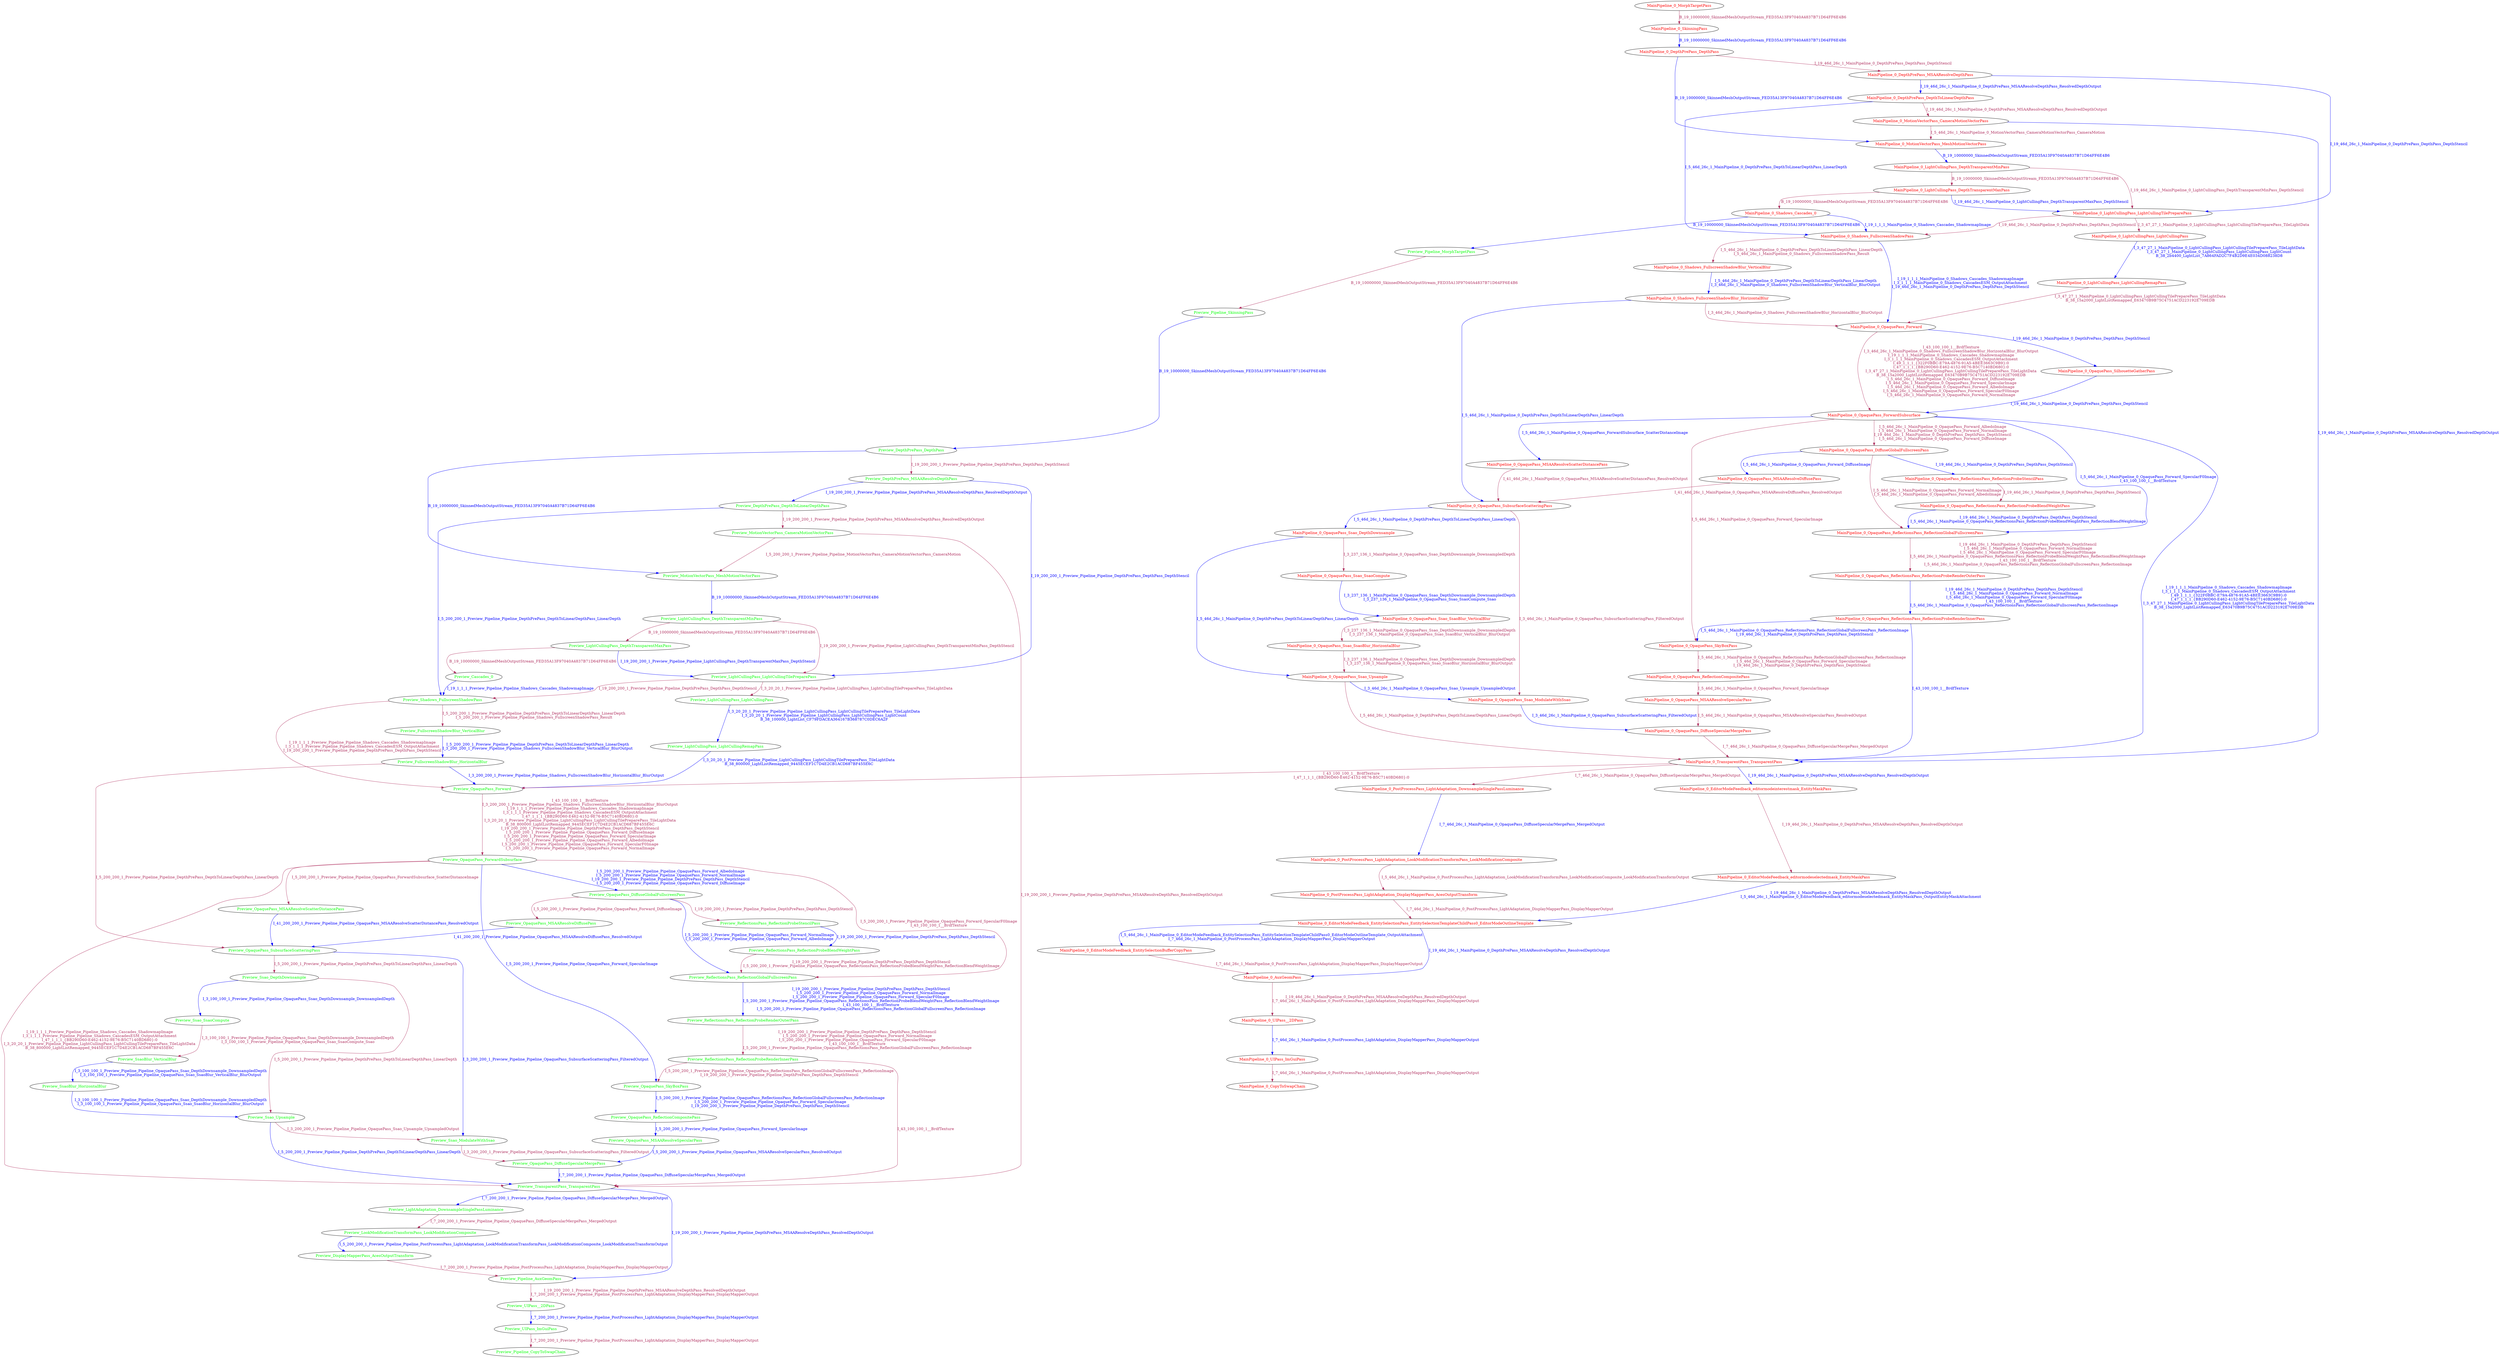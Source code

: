 digraph { Preview_Pipeline_CopyToSwapChain [fontcolor=green]
 Preview_UIPass_ImGuiPass [fontcolor=green]
 Preview_UIPass__2DPass [fontcolor=green]
 Preview_Pipeline_AuxGeomPass [fontcolor=green]
 Preview_DisplayMapperPass_AcesOutputTransform [fontcolor=green]
 Preview_LookModificationTransformPass_LookModificationComposite [fontcolor=green]
 Preview_LightAdaptation_DownsampleSinglePassLuminance [fontcolor=green]
 Preview_TransparentPass_TransparentPass [fontcolor=green]
 Preview_OpaquePass_DiffuseSpecularMergePass [fontcolor=green]
 Preview_Ssao_ModulateWithSsao [fontcolor=green]
 Preview_Ssao_Upsample [fontcolor=green]
 Preview_SsaoBlur_HorizontalBlur [fontcolor=green]
 Preview_SsaoBlur_VerticalBlur [fontcolor=green]
 Preview_Ssao_SsaoCompute [fontcolor=green]
 Preview_Ssao_DepthDownsample [fontcolor=green]
 Preview_OpaquePass_SubsurfaceScatteringPass [fontcolor=green]
 Preview_OpaquePass_MSAAResolveScatterDistancePass [fontcolor=green]
 Preview_OpaquePass_MSAAResolveSpecularPass [fontcolor=green]
 Preview_OpaquePass_MSAAResolveDiffusePass [fontcolor=green]
 Preview_OpaquePass_ReflectionCompositePass [fontcolor=green]
 Preview_OpaquePass_SkyBoxPass [fontcolor=green]
 Preview_ReflectionsPass_ReflectionProbeRenderInnerPass [fontcolor=green]
 Preview_ReflectionsPass_ReflectionProbeRenderOuterPass [fontcolor=green]
 Preview_ReflectionsPass_ReflectionGlobalFullscreenPass [fontcolor=green]
 Preview_ReflectionsPass_ReflectionProbeBlendWeightPass [fontcolor=green]
 Preview_ReflectionsPass_ReflectionProbeStencilPass [fontcolor=green]
 Preview_OpaquePass_DiffuseGlobalFullscreenPass [fontcolor=green]
 Preview_OpaquePass_ForwardSubsurface [fontcolor=green]
 Preview_OpaquePass_Forward [fontcolor=green]
 Preview_FullscreenShadowBlur_HorizontalBlur [fontcolor=green]
 Preview_FullscreenShadowBlur_VerticalBlur [fontcolor=green]
 Preview_Shadows_FullscreenShadowPass [fontcolor=green]
 Preview_Cascades_0 [fontcolor=green]
 Preview_LightCullingPass_LightCullingRemapPass [fontcolor=green]
 Preview_LightCullingPass_LightCullingPass [fontcolor=green]
 Preview_LightCullingPass_LightCullingTilePreparePass [fontcolor=green]
 Preview_LightCullingPass_DepthTransparentMaxPass [fontcolor=green]
 Preview_LightCullingPass_DepthTransparentMinPass [fontcolor=green]
 Preview_MotionVectorPass_MeshMotionVectorPass [fontcolor=green]
 Preview_MotionVectorPass_CameraMotionVectorPass [fontcolor=green]
 Preview_DepthPrePass_DepthToLinearDepthPass [fontcolor=green]
 Preview_DepthPrePass_MSAAResolveDepthPass [fontcolor=green]
 Preview_DepthPrePass_DepthPass [fontcolor=green]
 Preview_Pipeline_SkinningPass [fontcolor=green]
 Preview_Pipeline_MorphTargetPass [fontcolor=green]
 MainPipeline_0_CopyToSwapChain [fontcolor=red]
 MainPipeline_0_UIPass_ImGuiPass [fontcolor=red]
 MainPipeline_0_UIPass__2DPass [fontcolor=red]
 MainPipeline_0_AuxGeomPass [fontcolor=red]
 MainPipeline_0_EditorModeFeedback_EntitySelectionBufferCopyPass [fontcolor=red]
 MainPipeline_0_EditorModeFeedback_EntitySelectionPass_EntitySelectionTemplateChildPass0_EditorModeOutlineTemplate [fontcolor=red]
 MainPipeline_0_EditorModeFeedback_editormodeselectedmask_EntityMaskPass [fontcolor=red]
 MainPipeline_0_EditorModeFeedback_editormodeinterestmask_EntityMaskPass [fontcolor=red]
 MainPipeline_0_PostProcessPass_LightAdaptation_DisplayMapperPass_AcesOutputTransform [fontcolor=red]
 MainPipeline_0_PostProcessPass_LightAdaptation_LookModificationTransformPass_LookModificationComposite [fontcolor=red]
 MainPipeline_0_PostProcessPass_LightAdaptation_DownsampleSinglePassLuminance [fontcolor=red]
 MainPipeline_0_TransparentPass_TransparentPass [fontcolor=red]
 MainPipeline_0_OpaquePass_DiffuseSpecularMergePass [fontcolor=red]
 MainPipeline_0_OpaquePass_Ssao_ModulateWithSsao [fontcolor=red]
 MainPipeline_0_OpaquePass_Ssao_Upsample [fontcolor=red]
 MainPipeline_0_OpaquePass_Ssao_SsaoBlur_HorizontalBlur [fontcolor=red]
 MainPipeline_0_OpaquePass_Ssao_SsaoBlur_VerticalBlur [fontcolor=red]
 MainPipeline_0_OpaquePass_Ssao_SsaoCompute [fontcolor=red]
 MainPipeline_0_OpaquePass_Ssao_DepthDownsample [fontcolor=red]
 MainPipeline_0_OpaquePass_SubsurfaceScatteringPass [fontcolor=red]
 MainPipeline_0_OpaquePass_MSAAResolveScatterDistancePass [fontcolor=red]
 MainPipeline_0_OpaquePass_MSAAResolveSpecularPass [fontcolor=red]
 MainPipeline_0_OpaquePass_MSAAResolveDiffusePass [fontcolor=red]
 MainPipeline_0_OpaquePass_ReflectionCompositePass [fontcolor=red]
 MainPipeline_0_OpaquePass_SkyBoxPass [fontcolor=red]
 MainPipeline_0_OpaquePass_ReflectionsPass_ReflectionProbeRenderInnerPass [fontcolor=red]
 MainPipeline_0_OpaquePass_ReflectionsPass_ReflectionProbeRenderOuterPass [fontcolor=red]
 MainPipeline_0_OpaquePass_ReflectionsPass_ReflectionGlobalFullscreenPass [fontcolor=red]
 MainPipeline_0_OpaquePass_ReflectionsPass_ReflectionProbeBlendWeightPass [fontcolor=red]
 MainPipeline_0_OpaquePass_ReflectionsPass_ReflectionProbeStencilPass [fontcolor=red]
 MainPipeline_0_OpaquePass_DiffuseGlobalFullscreenPass [fontcolor=red]
 MainPipeline_0_OpaquePass_ForwardSubsurface [fontcolor=red]
 MainPipeline_0_OpaquePass_SilhouetteGatherPass [fontcolor=red]
 MainPipeline_0_OpaquePass_Forward [fontcolor=red]
 MainPipeline_0_Shadows_FullscreenShadowBlur_HorizontalBlur [fontcolor=red]
 MainPipeline_0_Shadows_FullscreenShadowBlur_VerticalBlur [fontcolor=red]
 MainPipeline_0_Shadows_FullscreenShadowPass [fontcolor=red]
 MainPipeline_0_Shadows_Cascades_0 [fontcolor=red]
 MainPipeline_0_LightCullingPass_LightCullingRemapPass [fontcolor=red]
 MainPipeline_0_LightCullingPass_LightCullingPass [fontcolor=red]
 MainPipeline_0_LightCullingPass_LightCullingTilePreparePass [fontcolor=red]
 MainPipeline_0_LightCullingPass_DepthTransparentMaxPass [fontcolor=red]
 MainPipeline_0_LightCullingPass_DepthTransparentMinPass [fontcolor=red]
 MainPipeline_0_MotionVectorPass_MeshMotionVectorPass [fontcolor=red]
 MainPipeline_0_MotionVectorPass_CameraMotionVectorPass [fontcolor=red]
 MainPipeline_0_DepthPrePass_DepthToLinearDepthPass [fontcolor=red]
 MainPipeline_0_DepthPrePass_MSAAResolveDepthPass [fontcolor=red]
 MainPipeline_0_DepthPrePass_DepthPass [fontcolor=red]
 MainPipeline_0_SkinningPass [fontcolor=red]
 MainPipeline_0_MorphTargetPass [fontcolor=red]
 MainPipeline_0_MorphTargetPass -> MainPipeline_0_SkinningPass  [label="B_19_10000000_SkinnedMeshOutputStream_FED35A13F97040A4837B71D64FF6E4B6"] [color=maroon] [fontcolor=maroon]
 MainPipeline_0_SkinningPass -> MainPipeline_0_DepthPrePass_DepthPass  [label="B_19_10000000_SkinnedMeshOutputStream_FED35A13F97040A4837B71D64FF6E4B6"] [color=blue] [fontcolor=blue]
 MainPipeline_0_DepthPrePass_DepthPass -> MainPipeline_0_DepthPrePass_MSAAResolveDepthPass  [label="I_19_46d_26c_1_MainPipeline_0_DepthPrePass_DepthPass_DepthStencil"] [color=maroon] [fontcolor=maroon]
 MainPipeline_0_DepthPrePass_MSAAResolveDepthPass -> MainPipeline_0_DepthPrePass_DepthToLinearDepthPass  [label="I_19_46d_26c_1_MainPipeline_0_DepthPrePass_MSAAResolveDepthPass_ResolvedDepthOutput"] [color=blue] [fontcolor=blue]
 MainPipeline_0_DepthPrePass_DepthToLinearDepthPass -> MainPipeline_0_MotionVectorPass_CameraMotionVectorPass  [label="I_19_46d_26c_1_MainPipeline_0_DepthPrePass_MSAAResolveDepthPass_ResolvedDepthOutput"] [color=maroon] [fontcolor=maroon]
 MainPipeline_0_DepthPrePass_DepthPass -> MainPipeline_0_MotionVectorPass_MeshMotionVectorPass  [label="B_19_10000000_SkinnedMeshOutputStream_FED35A13F97040A4837B71D64FF6E4B6"] [color=blue] [fontcolor=blue]
 MainPipeline_0_MotionVectorPass_CameraMotionVectorPass -> MainPipeline_0_MotionVectorPass_MeshMotionVectorPass  [label="I_5_46d_26c_1_MainPipeline_0_MotionVectorPass_CameraMotionVectorPass_CameraMotion"] [color=maroon] [fontcolor=maroon]
 MainPipeline_0_MotionVectorPass_MeshMotionVectorPass -> MainPipeline_0_LightCullingPass_DepthTransparentMinPass  [label="B_19_10000000_SkinnedMeshOutputStream_FED35A13F97040A4837B71D64FF6E4B6"] [color=blue] [fontcolor=blue]
 MainPipeline_0_LightCullingPass_DepthTransparentMinPass -> MainPipeline_0_LightCullingPass_DepthTransparentMaxPass  [label="B_19_10000000_SkinnedMeshOutputStream_FED35A13F97040A4837B71D64FF6E4B6"] [color=maroon] [fontcolor=maroon]
 MainPipeline_0_DepthPrePass_MSAAResolveDepthPass -> MainPipeline_0_LightCullingPass_LightCullingTilePreparePass  [label="I_19_46d_26c_1_MainPipeline_0_DepthPrePass_DepthPass_DepthStencil"] [color=blue] [fontcolor=blue]
 MainPipeline_0_LightCullingPass_DepthTransparentMinPass -> MainPipeline_0_LightCullingPass_LightCullingTilePreparePass  [label="I_19_46d_26c_1_MainPipeline_0_LightCullingPass_DepthTransparentMinPass_DepthStencil"] [color=maroon] [fontcolor=maroon]
 MainPipeline_0_LightCullingPass_DepthTransparentMaxPass -> MainPipeline_0_LightCullingPass_LightCullingTilePreparePass  [label="I_19_46d_26c_1_MainPipeline_0_LightCullingPass_DepthTransparentMaxPass_DepthStencil"] [color=blue] [fontcolor=blue]
 MainPipeline_0_LightCullingPass_LightCullingTilePreparePass -> MainPipeline_0_LightCullingPass_LightCullingPass  [label="I_3_47_27_1_MainPipeline_0_LightCullingPass_LightCullingTilePreparePass_TileLightData"] [color=maroon] [fontcolor=maroon]
 MainPipeline_0_LightCullingPass_LightCullingPass -> MainPipeline_0_LightCullingPass_LightCullingRemapPass  [label="I_3_47_27_1_MainPipeline_0_LightCullingPass_LightCullingTilePreparePass_TileLightData\nI_3_47_27_1_MainPipeline_0_LightCullingPass_LightCullingPass_LightCount\nB_38_2b4400_LightList_7A864FAD2C7F4B2D9E4E034D088238D8"] [color=blue] [fontcolor=blue]
 MainPipeline_0_LightCullingPass_DepthTransparentMaxPass -> MainPipeline_0_Shadows_Cascades_0  [label="B_19_10000000_SkinnedMeshOutputStream_FED35A13F97040A4837B71D64FF6E4B6"] [color=maroon] [fontcolor=maroon]
 MainPipeline_0_Shadows_Cascades_0 -> MainPipeline_0_Shadows_FullscreenShadowPass  [label="I_19_1_1_1_MainPipeline_0_Shadows_Cascades_ShadowmapImage"] [color=blue] [fontcolor=blue]
 MainPipeline_0_LightCullingPass_LightCullingTilePreparePass -> MainPipeline_0_Shadows_FullscreenShadowPass  [label="I_19_46d_26c_1_MainPipeline_0_DepthPrePass_DepthPass_DepthStencil"] [color=maroon] [fontcolor=maroon]
 MainPipeline_0_DepthPrePass_DepthToLinearDepthPass -> MainPipeline_0_Shadows_FullscreenShadowPass  [label="I_5_46d_26c_1_MainPipeline_0_DepthPrePass_DepthToLinearDepthPass_LinearDepth"] [color=blue] [fontcolor=blue]
 MainPipeline_0_Shadows_FullscreenShadowPass -> MainPipeline_0_Shadows_FullscreenShadowBlur_VerticalBlur  [label="I_5_46d_26c_1_MainPipeline_0_DepthPrePass_DepthToLinearDepthPass_LinearDepth\nI_5_46d_26c_1_MainPipeline_0_Shadows_FullscreenShadowPass_Result"] [color=maroon] [fontcolor=maroon]
 MainPipeline_0_Shadows_FullscreenShadowBlur_VerticalBlur -> MainPipeline_0_Shadows_FullscreenShadowBlur_HorizontalBlur  [label="I_5_46d_26c_1_MainPipeline_0_DepthPrePass_DepthToLinearDepthPass_LinearDepth\nI_3_46d_26c_1_MainPipeline_0_Shadows_FullscreenShadowBlur_VerticalBlur_BlurOutput"] [color=blue] [fontcolor=blue]
 MainPipeline_0_Shadows_FullscreenShadowBlur_HorizontalBlur -> MainPipeline_0_OpaquePass_Forward  [label="I_3_46d_26c_1_MainPipeline_0_Shadows_FullscreenShadowBlur_HorizontalBlur_BlurOutput"] [color=maroon] [fontcolor=maroon]
 MainPipeline_0_Shadows_FullscreenShadowPass -> MainPipeline_0_OpaquePass_Forward  [label="I_19_1_1_1_MainPipeline_0_Shadows_Cascades_ShadowmapImage\nI_3_1_1_1_MainPipeline_0_Shadows_CascadesESM_OutputAttachment\nI_19_46d_26c_1_MainPipeline_0_DepthPrePass_DepthPass_DepthStencil"] [color=blue] [fontcolor=blue]
 MainPipeline_0_LightCullingPass_LightCullingRemapPass -> MainPipeline_0_OpaquePass_Forward  [label="I_3_47_27_1_MainPipeline_0_LightCullingPass_LightCullingTilePreparePass_TileLightData\nB_38_15a2000_LightListRemapped_E63470B9B75C4751ACD223192E709EDB"] [color=maroon] [fontcolor=maroon]
 MainPipeline_0_OpaquePass_Forward -> MainPipeline_0_OpaquePass_SilhouetteGatherPass  [label="I_19_46d_26c_1_MainPipeline_0_DepthPrePass_DepthPass_DepthStencil"] [color=blue] [fontcolor=blue]
 MainPipeline_0_OpaquePass_Forward -> MainPipeline_0_OpaquePass_ForwardSubsurface  [label="I_43_100_100_1__BrdfTexture\nI_3_46d_26c_1_MainPipeline_0_Shadows_FullscreenShadowBlur_HorizontalBlur_BlurOutput\nI_19_1_1_1_MainPipeline_0_Shadows_Cascades_ShadowmapImage\nI_3_1_1_1_MainPipeline_0_Shadows_CascadesESM_OutputAttachment\nI_49_1_1_1_{322F0BBC-E79A-4876-91A5-4BEE3663C9B9}:0\nI_47_1_1_1_{BB290D60-E462-4152-9E76-B5C7140BD680}:0\nI_3_47_27_1_MainPipeline_0_LightCullingPass_LightCullingTilePreparePass_TileLightData\nB_38_15a2000_LightListRemapped_E63470B9B75C4751ACD223192E709EDB\nI_5_46d_26c_1_MainPipeline_0_OpaquePass_Forward_DiffuseImage\nI_5_46d_26c_1_MainPipeline_0_OpaquePass_Forward_SpecularImage\nI_5_46d_26c_1_MainPipeline_0_OpaquePass_Forward_AlbedoImage\nI_5_46d_26c_1_MainPipeline_0_OpaquePass_Forward_SpecularF0Image\nI_5_46d_26c_1_MainPipeline_0_OpaquePass_Forward_NormalImage"] [color=maroon] [fontcolor=maroon]
 MainPipeline_0_OpaquePass_SilhouetteGatherPass -> MainPipeline_0_OpaquePass_ForwardSubsurface  [label="I_19_46d_26c_1_MainPipeline_0_DepthPrePass_DepthPass_DepthStencil"] [color=blue] [fontcolor=blue]
 MainPipeline_0_OpaquePass_ForwardSubsurface -> MainPipeline_0_OpaquePass_DiffuseGlobalFullscreenPass  [label="I_5_46d_26c_1_MainPipeline_0_OpaquePass_Forward_AlbedoImage\nI_5_46d_26c_1_MainPipeline_0_OpaquePass_Forward_NormalImage\nI_19_46d_26c_1_MainPipeline_0_DepthPrePass_DepthPass_DepthStencil\nI_5_46d_26c_1_MainPipeline_0_OpaquePass_Forward_DiffuseImage"] [color=maroon] [fontcolor=maroon]
 MainPipeline_0_OpaquePass_DiffuseGlobalFullscreenPass -> MainPipeline_0_OpaquePass_ReflectionsPass_ReflectionProbeStencilPass  [label="I_19_46d_26c_1_MainPipeline_0_DepthPrePass_DepthPass_DepthStencil"] [color=blue] [fontcolor=blue]
 MainPipeline_0_OpaquePass_ReflectionsPass_ReflectionProbeStencilPass -> MainPipeline_0_OpaquePass_ReflectionsPass_ReflectionProbeBlendWeightPass  [label="I_19_46d_26c_1_MainPipeline_0_DepthPrePass_DepthPass_DepthStencil"] [color=maroon] [fontcolor=maroon]
 MainPipeline_0_OpaquePass_ReflectionsPass_ReflectionProbeBlendWeightPass -> MainPipeline_0_OpaquePass_ReflectionsPass_ReflectionGlobalFullscreenPass  [label="I_19_46d_26c_1_MainPipeline_0_DepthPrePass_DepthPass_DepthStencil\nI_5_46d_26c_1_MainPipeline_0_OpaquePass_ReflectionsPass_ReflectionProbeBlendWeightPass_ReflectionBlendWeightImage"] [color=blue] [fontcolor=blue]
 MainPipeline_0_OpaquePass_DiffuseGlobalFullscreenPass -> MainPipeline_0_OpaquePass_ReflectionsPass_ReflectionGlobalFullscreenPass  [label="I_5_46d_26c_1_MainPipeline_0_OpaquePass_Forward_NormalImage\nI_5_46d_26c_1_MainPipeline_0_OpaquePass_Forward_AlbedoImage"] [color=maroon] [fontcolor=maroon]
 MainPipeline_0_OpaquePass_ForwardSubsurface -> MainPipeline_0_OpaquePass_ReflectionsPass_ReflectionGlobalFullscreenPass  [label="I_5_46d_26c_1_MainPipeline_0_OpaquePass_Forward_SpecularF0Image\nI_43_100_100_1__BrdfTexture"] [color=blue] [fontcolor=blue]
 MainPipeline_0_OpaquePass_ReflectionsPass_ReflectionGlobalFullscreenPass -> MainPipeline_0_OpaquePass_ReflectionsPass_ReflectionProbeRenderOuterPass  [label="I_19_46d_26c_1_MainPipeline_0_DepthPrePass_DepthPass_DepthStencil\nI_5_46d_26c_1_MainPipeline_0_OpaquePass_Forward_NormalImage\nI_5_46d_26c_1_MainPipeline_0_OpaquePass_Forward_SpecularF0Image\nI_5_46d_26c_1_MainPipeline_0_OpaquePass_ReflectionsPass_ReflectionProbeBlendWeightPass_ReflectionBlendWeightImage\nI_43_100_100_1__BrdfTexture\nI_5_46d_26c_1_MainPipeline_0_OpaquePass_ReflectionsPass_ReflectionGlobalFullscreenPass_ReflectionImage"] [color=maroon] [fontcolor=maroon]
 MainPipeline_0_OpaquePass_ReflectionsPass_ReflectionProbeRenderOuterPass -> MainPipeline_0_OpaquePass_ReflectionsPass_ReflectionProbeRenderInnerPass  [label="I_19_46d_26c_1_MainPipeline_0_DepthPrePass_DepthPass_DepthStencil\nI_5_46d_26c_1_MainPipeline_0_OpaquePass_Forward_NormalImage\nI_5_46d_26c_1_MainPipeline_0_OpaquePass_Forward_SpecularF0Image\nI_43_100_100_1__BrdfTexture\nI_5_46d_26c_1_MainPipeline_0_OpaquePass_ReflectionsPass_ReflectionGlobalFullscreenPass_ReflectionImage"] [color=blue] [fontcolor=blue]
 MainPipeline_0_OpaquePass_ForwardSubsurface -> MainPipeline_0_OpaquePass_SkyBoxPass  [label="I_5_46d_26c_1_MainPipeline_0_OpaquePass_Forward_SpecularImage"] [color=maroon] [fontcolor=maroon]
 MainPipeline_0_OpaquePass_ReflectionsPass_ReflectionProbeRenderInnerPass -> MainPipeline_0_OpaquePass_SkyBoxPass  [label="I_5_46d_26c_1_MainPipeline_0_OpaquePass_ReflectionsPass_ReflectionGlobalFullscreenPass_ReflectionImage\nI_19_46d_26c_1_MainPipeline_0_DepthPrePass_DepthPass_DepthStencil"] [color=blue] [fontcolor=blue]
 MainPipeline_0_OpaquePass_SkyBoxPass -> MainPipeline_0_OpaquePass_ReflectionCompositePass  [label="I_5_46d_26c_1_MainPipeline_0_OpaquePass_ReflectionsPass_ReflectionGlobalFullscreenPass_ReflectionImage\nI_5_46d_26c_1_MainPipeline_0_OpaquePass_Forward_SpecularImage\nI_19_46d_26c_1_MainPipeline_0_DepthPrePass_DepthPass_DepthStencil"] [color=maroon] [fontcolor=maroon]
 MainPipeline_0_OpaquePass_DiffuseGlobalFullscreenPass -> MainPipeline_0_OpaquePass_MSAAResolveDiffusePass  [label="I_5_46d_26c_1_MainPipeline_0_OpaquePass_Forward_DiffuseImage"] [color=blue] [fontcolor=blue]
 MainPipeline_0_OpaquePass_ReflectionCompositePass -> MainPipeline_0_OpaquePass_MSAAResolveSpecularPass  [label="I_5_46d_26c_1_MainPipeline_0_OpaquePass_Forward_SpecularImage"] [color=maroon] [fontcolor=maroon]
 MainPipeline_0_OpaquePass_ForwardSubsurface -> MainPipeline_0_OpaquePass_MSAAResolveScatterDistancePass  [label="I_5_46d_26c_1_MainPipeline_0_OpaquePass_ForwardSubsurface_ScatterDistanceImage"] [color=blue] [fontcolor=blue]
 MainPipeline_0_OpaquePass_MSAAResolveDiffusePass -> MainPipeline_0_OpaquePass_SubsurfaceScatteringPass  [label="I_41_46d_26c_1_MainPipeline_0_OpaquePass_MSAAResolveDiffusePass_ResolvedOutput"] [color=maroon] [fontcolor=maroon]
 MainPipeline_0_Shadows_FullscreenShadowBlur_HorizontalBlur -> MainPipeline_0_OpaquePass_SubsurfaceScatteringPass  [label="I_5_46d_26c_1_MainPipeline_0_DepthPrePass_DepthToLinearDepthPass_LinearDepth"] [color=blue] [fontcolor=blue]
 MainPipeline_0_OpaquePass_MSAAResolveScatterDistancePass -> MainPipeline_0_OpaquePass_SubsurfaceScatteringPass  [label="I_41_46d_26c_1_MainPipeline_0_OpaquePass_MSAAResolveScatterDistancePass_ResolvedOutput"] [color=maroon] [fontcolor=maroon]
 MainPipeline_0_OpaquePass_SubsurfaceScatteringPass -> MainPipeline_0_OpaquePass_Ssao_DepthDownsample  [label="I_5_46d_26c_1_MainPipeline_0_DepthPrePass_DepthToLinearDepthPass_LinearDepth"] [color=blue] [fontcolor=blue]
 MainPipeline_0_OpaquePass_Ssao_DepthDownsample -> MainPipeline_0_OpaquePass_Ssao_SsaoCompute  [label="I_3_237_136_1_MainPipeline_0_OpaquePass_Ssao_DepthDownsample_DownsampledDepth"] [color=maroon] [fontcolor=maroon]
 MainPipeline_0_OpaquePass_Ssao_SsaoCompute -> MainPipeline_0_OpaquePass_Ssao_SsaoBlur_VerticalBlur  [label="I_3_237_136_1_MainPipeline_0_OpaquePass_Ssao_DepthDownsample_DownsampledDepth\nI_3_237_136_1_MainPipeline_0_OpaquePass_Ssao_SsaoCompute_Ssao"] [color=blue] [fontcolor=blue]
 MainPipeline_0_OpaquePass_Ssao_SsaoBlur_VerticalBlur -> MainPipeline_0_OpaquePass_Ssao_SsaoBlur_HorizontalBlur  [label="I_3_237_136_1_MainPipeline_0_OpaquePass_Ssao_DepthDownsample_DownsampledDepth\nI_3_237_136_1_MainPipeline_0_OpaquePass_Ssao_SsaoBlur_VerticalBlur_BlurOutput"] [color=maroon] [fontcolor=maroon]
 MainPipeline_0_OpaquePass_Ssao_DepthDownsample -> MainPipeline_0_OpaquePass_Ssao_Upsample  [label="I_5_46d_26c_1_MainPipeline_0_DepthPrePass_DepthToLinearDepthPass_LinearDepth"] [color=blue] [fontcolor=blue]
 MainPipeline_0_OpaquePass_Ssao_SsaoBlur_HorizontalBlur -> MainPipeline_0_OpaquePass_Ssao_Upsample  [label="I_3_237_136_1_MainPipeline_0_OpaquePass_Ssao_DepthDownsample_DownsampledDepth\nI_3_237_136_1_MainPipeline_0_OpaquePass_Ssao_SsaoBlur_HorizontalBlur_BlurOutput"] [color=maroon] [fontcolor=maroon]
 MainPipeline_0_OpaquePass_Ssao_Upsample -> MainPipeline_0_OpaquePass_Ssao_ModulateWithSsao  [label="I_3_46d_26c_1_MainPipeline_0_OpaquePass_Ssao_Upsample_UpsampledOutput"] [color=blue] [fontcolor=blue]
 MainPipeline_0_OpaquePass_SubsurfaceScatteringPass -> MainPipeline_0_OpaquePass_Ssao_ModulateWithSsao  [label="I_3_46d_26c_1_MainPipeline_0_OpaquePass_SubsurfaceScatteringPass_FilteredOutput"] [color=maroon] [fontcolor=maroon]
 MainPipeline_0_OpaquePass_Ssao_ModulateWithSsao -> MainPipeline_0_OpaquePass_DiffuseSpecularMergePass  [label="I_3_46d_26c_1_MainPipeline_0_OpaquePass_SubsurfaceScatteringPass_FilteredOutput"] [color=blue] [fontcolor=blue]
 MainPipeline_0_OpaquePass_MSAAResolveSpecularPass -> MainPipeline_0_OpaquePass_DiffuseSpecularMergePass  [label="I_5_46d_26c_1_MainPipeline_0_OpaquePass_MSAAResolveSpecularPass_ResolvedOutput"] [color=maroon] [fontcolor=maroon]
 MainPipeline_0_OpaquePass_ReflectionsPass_ReflectionProbeRenderInnerPass -> MainPipeline_0_TransparentPass_TransparentPass  [label="I_43_100_100_1__BrdfTexture"] [color=blue] [fontcolor=blue]
 MainPipeline_0_OpaquePass_DiffuseSpecularMergePass -> MainPipeline_0_TransparentPass_TransparentPass  [label="I_7_46d_26c_1_MainPipeline_0_OpaquePass_DiffuseSpecularMergePass_MergedOutput"] [color=maroon] [fontcolor=maroon]
 MainPipeline_0_OpaquePass_ForwardSubsurface -> MainPipeline_0_TransparentPass_TransparentPass  [label="I_19_1_1_1_MainPipeline_0_Shadows_Cascades_ShadowmapImage\nI_3_1_1_1_MainPipeline_0_Shadows_CascadesESM_OutputAttachment\nI_49_1_1_1_{322F0BBC-E79A-4876-91A5-4BEE3663C9B9}:0\nI_47_1_1_1_{BB290D60-E462-4152-9E76-B5C7140BD680}:0\nI_3_47_27_1_MainPipeline_0_LightCullingPass_LightCullingTilePreparePass_TileLightData\nB_38_15a2000_LightListRemapped_E63470B9B75C4751ACD223192E709EDB"] [color=blue] [fontcolor=blue]
 MainPipeline_0_OpaquePass_Ssao_Upsample -> MainPipeline_0_TransparentPass_TransparentPass  [label="I_5_46d_26c_1_MainPipeline_0_DepthPrePass_DepthToLinearDepthPass_LinearDepth"] [color=maroon] [fontcolor=maroon]
 MainPipeline_0_MotionVectorPass_CameraMotionVectorPass -> MainPipeline_0_TransparentPass_TransparentPass  [label="I_19_46d_26c_1_MainPipeline_0_DepthPrePass_MSAAResolveDepthPass_ResolvedDepthOutput"] [color=blue] [fontcolor=blue]
 MainPipeline_0_TransparentPass_TransparentPass -> MainPipeline_0_PostProcessPass_LightAdaptation_DownsampleSinglePassLuminance  [label="I_7_46d_26c_1_MainPipeline_0_OpaquePass_DiffuseSpecularMergePass_MergedOutput"] [color=maroon] [fontcolor=maroon]
 MainPipeline_0_PostProcessPass_LightAdaptation_DownsampleSinglePassLuminance -> MainPipeline_0_PostProcessPass_LightAdaptation_LookModificationTransformPass_LookModificationComposite  [label="I_7_46d_26c_1_MainPipeline_0_OpaquePass_DiffuseSpecularMergePass_MergedOutput"] [color=blue] [fontcolor=blue]
 MainPipeline_0_PostProcessPass_LightAdaptation_LookModificationTransformPass_LookModificationComposite -> MainPipeline_0_PostProcessPass_LightAdaptation_DisplayMapperPass_AcesOutputTransform  [label="I_5_46d_26c_1_MainPipeline_0_PostProcessPass_LightAdaptation_LookModificationTransformPass_LookModificationComposite_LookModificationTransformOutput"] [color=maroon] [fontcolor=maroon]
 MainPipeline_0_TransparentPass_TransparentPass -> MainPipeline_0_EditorModeFeedback_editormodeinterestmask_EntityMaskPass  [label="I_19_46d_26c_1_MainPipeline_0_DepthPrePass_MSAAResolveDepthPass_ResolvedDepthOutput"] [color=blue] [fontcolor=blue]
 MainPipeline_0_EditorModeFeedback_editormodeinterestmask_EntityMaskPass -> MainPipeline_0_EditorModeFeedback_editormodeselectedmask_EntityMaskPass  [label="I_19_46d_26c_1_MainPipeline_0_DepthPrePass_MSAAResolveDepthPass_ResolvedDepthOutput"] [color=maroon] [fontcolor=maroon]
 MainPipeline_0_EditorModeFeedback_editormodeselectedmask_EntityMaskPass -> MainPipeline_0_EditorModeFeedback_EntitySelectionPass_EntitySelectionTemplateChildPass0_EditorModeOutlineTemplate  [label="I_19_46d_26c_1_MainPipeline_0_DepthPrePass_MSAAResolveDepthPass_ResolvedDepthOutput\nI_5_46d_26c_1_MainPipeline_0_EditorModeFeedback_editormodeselectedmask_EntityMaskPass_OutputEntityMaskAttachment"] [color=blue] [fontcolor=blue]
 MainPipeline_0_PostProcessPass_LightAdaptation_DisplayMapperPass_AcesOutputTransform -> MainPipeline_0_EditorModeFeedback_EntitySelectionPass_EntitySelectionTemplateChildPass0_EditorModeOutlineTemplate  [label="I_7_46d_26c_1_MainPipeline_0_PostProcessPass_LightAdaptation_DisplayMapperPass_DisplayMapperOutput"] [color=maroon] [fontcolor=maroon]
 MainPipeline_0_EditorModeFeedback_EntitySelectionPass_EntitySelectionTemplateChildPass0_EditorModeOutlineTemplate -> MainPipeline_0_EditorModeFeedback_EntitySelectionBufferCopyPass  [label="I_5_46d_26c_1_MainPipeline_0_EditorModeFeedback_EntitySelectionPass_EntitySelectionTemplateChildPass0_EditorModeOutlineTemplate_OutputAttachment\nI_7_46d_26c_1_MainPipeline_0_PostProcessPass_LightAdaptation_DisplayMapperPass_DisplayMapperOutput"] [color=blue] [fontcolor=blue]
 MainPipeline_0_EditorModeFeedback_EntitySelectionBufferCopyPass -> MainPipeline_0_AuxGeomPass  [label="I_7_46d_26c_1_MainPipeline_0_PostProcessPass_LightAdaptation_DisplayMapperPass_DisplayMapperOutput"] [color=maroon] [fontcolor=maroon]
 MainPipeline_0_EditorModeFeedback_EntitySelectionPass_EntitySelectionTemplateChildPass0_EditorModeOutlineTemplate -> MainPipeline_0_AuxGeomPass  [label="I_19_46d_26c_1_MainPipeline_0_DepthPrePass_MSAAResolveDepthPass_ResolvedDepthOutput"] [color=blue] [fontcolor=blue]
 MainPipeline_0_AuxGeomPass -> MainPipeline_0_UIPass__2DPass  [label="I_19_46d_26c_1_MainPipeline_0_DepthPrePass_MSAAResolveDepthPass_ResolvedDepthOutput\nI_7_46d_26c_1_MainPipeline_0_PostProcessPass_LightAdaptation_DisplayMapperPass_DisplayMapperOutput"] [color=maroon] [fontcolor=maroon]
 MainPipeline_0_UIPass__2DPass -> MainPipeline_0_UIPass_ImGuiPass  [label="I_7_46d_26c_1_MainPipeline_0_PostProcessPass_LightAdaptation_DisplayMapperPass_DisplayMapperOutput"] [color=blue] [fontcolor=blue]
 MainPipeline_0_UIPass_ImGuiPass -> MainPipeline_0_CopyToSwapChain  [label="I_7_46d_26c_1_MainPipeline_0_PostProcessPass_LightAdaptation_DisplayMapperPass_DisplayMapperOutput"] [color=maroon] [fontcolor=maroon]
 MainPipeline_0_Shadows_Cascades_0 -> Preview_Pipeline_MorphTargetPass  [label="B_19_10000000_SkinnedMeshOutputStream_FED35A13F97040A4837B71D64FF6E4B6"] [color=blue] [fontcolor=blue]
 Preview_Pipeline_MorphTargetPass -> Preview_Pipeline_SkinningPass  [label="B_19_10000000_SkinnedMeshOutputStream_FED35A13F97040A4837B71D64FF6E4B6"] [color=maroon] [fontcolor=maroon]
 Preview_Pipeline_SkinningPass -> Preview_DepthPrePass_DepthPass  [label="B_19_10000000_SkinnedMeshOutputStream_FED35A13F97040A4837B71D64FF6E4B6"] [color=blue] [fontcolor=blue]
 Preview_DepthPrePass_DepthPass -> Preview_DepthPrePass_MSAAResolveDepthPass  [label="I_19_200_200_1_Preview_Pipeline_Pipeline_DepthPrePass_DepthPass_DepthStencil"] [color=maroon] [fontcolor=maroon]
 Preview_DepthPrePass_MSAAResolveDepthPass -> Preview_DepthPrePass_DepthToLinearDepthPass  [label="I_19_200_200_1_Preview_Pipeline_Pipeline_DepthPrePass_MSAAResolveDepthPass_ResolvedDepthOutput"] [color=blue] [fontcolor=blue]
 Preview_DepthPrePass_DepthToLinearDepthPass -> Preview_MotionVectorPass_CameraMotionVectorPass  [label="I_19_200_200_1_Preview_Pipeline_Pipeline_DepthPrePass_MSAAResolveDepthPass_ResolvedDepthOutput"] [color=maroon] [fontcolor=maroon]
 Preview_DepthPrePass_DepthPass -> Preview_MotionVectorPass_MeshMotionVectorPass  [label="B_19_10000000_SkinnedMeshOutputStream_FED35A13F97040A4837B71D64FF6E4B6"] [color=blue] [fontcolor=blue]
 Preview_MotionVectorPass_CameraMotionVectorPass -> Preview_MotionVectorPass_MeshMotionVectorPass  [label="I_5_200_200_1_Preview_Pipeline_Pipeline_MotionVectorPass_CameraMotionVectorPass_CameraMotion"] [color=maroon] [fontcolor=maroon]
 Preview_MotionVectorPass_MeshMotionVectorPass -> Preview_LightCullingPass_DepthTransparentMinPass  [label="B_19_10000000_SkinnedMeshOutputStream_FED35A13F97040A4837B71D64FF6E4B6"] [color=blue] [fontcolor=blue]
 Preview_LightCullingPass_DepthTransparentMinPass -> Preview_LightCullingPass_DepthTransparentMaxPass  [label="B_19_10000000_SkinnedMeshOutputStream_FED35A13F97040A4837B71D64FF6E4B6"] [color=maroon] [fontcolor=maroon]
 Preview_DepthPrePass_MSAAResolveDepthPass -> Preview_LightCullingPass_LightCullingTilePreparePass  [label="I_19_200_200_1_Preview_Pipeline_Pipeline_DepthPrePass_DepthPass_DepthStencil"] [color=blue] [fontcolor=blue]
 Preview_LightCullingPass_DepthTransparentMinPass -> Preview_LightCullingPass_LightCullingTilePreparePass  [label="I_19_200_200_1_Preview_Pipeline_Pipeline_LightCullingPass_DepthTransparentMinPass_DepthStencil"] [color=maroon] [fontcolor=maroon]
 Preview_LightCullingPass_DepthTransparentMaxPass -> Preview_LightCullingPass_LightCullingTilePreparePass  [label="I_19_200_200_1_Preview_Pipeline_Pipeline_LightCullingPass_DepthTransparentMaxPass_DepthStencil"] [color=blue] [fontcolor=blue]
 Preview_LightCullingPass_LightCullingTilePreparePass -> Preview_LightCullingPass_LightCullingPass  [label="I_3_20_20_1_Preview_Pipeline_Pipeline_LightCullingPass_LightCullingTilePreparePass_TileLightData"] [color=maroon] [fontcolor=maroon]
 Preview_LightCullingPass_LightCullingPass -> Preview_LightCullingPass_LightCullingRemapPass  [label="I_3_20_20_1_Preview_Pipeline_Pipeline_LightCullingPass_LightCullingTilePreparePass_TileLightData\nI_3_20_20_1_Preview_Pipeline_Pipeline_LightCullingPass_LightCullingPass_LightCount\nB_38_100000_LightList_CF79FDACEA364167B368787C0DEC6A2F"] [color=blue] [fontcolor=blue]
 Preview_LightCullingPass_DepthTransparentMaxPass -> Preview_Cascades_0  [label="B_19_10000000_SkinnedMeshOutputStream_FED35A13F97040A4837B71D64FF6E4B6"] [color=maroon] [fontcolor=maroon]
 Preview_Cascades_0 -> Preview_Shadows_FullscreenShadowPass  [label="I_19_1_1_1_Preview_Pipeline_Pipeline_Shadows_Cascades_ShadowmapImage"] [color=blue] [fontcolor=blue]
 Preview_LightCullingPass_LightCullingTilePreparePass -> Preview_Shadows_FullscreenShadowPass  [label="I_19_200_200_1_Preview_Pipeline_Pipeline_DepthPrePass_DepthPass_DepthStencil"] [color=maroon] [fontcolor=maroon]
 Preview_DepthPrePass_DepthToLinearDepthPass -> Preview_Shadows_FullscreenShadowPass  [label="I_5_200_200_1_Preview_Pipeline_Pipeline_DepthPrePass_DepthToLinearDepthPass_LinearDepth"] [color=blue] [fontcolor=blue]
 Preview_Shadows_FullscreenShadowPass -> Preview_FullscreenShadowBlur_VerticalBlur  [label="I_5_200_200_1_Preview_Pipeline_Pipeline_DepthPrePass_DepthToLinearDepthPass_LinearDepth\nI_5_200_200_1_Preview_Pipeline_Pipeline_Shadows_FullscreenShadowPass_Result"] [color=maroon] [fontcolor=maroon]
 Preview_FullscreenShadowBlur_VerticalBlur -> Preview_FullscreenShadowBlur_HorizontalBlur  [label="I_5_200_200_1_Preview_Pipeline_Pipeline_DepthPrePass_DepthToLinearDepthPass_LinearDepth\nI_3_200_200_1_Preview_Pipeline_Pipeline_Shadows_FullscreenShadowBlur_VerticalBlur_BlurOutput"] [color=blue] [fontcolor=blue]
 MainPipeline_0_TransparentPass_TransparentPass -> Preview_OpaquePass_Forward  [label="I_43_100_100_1__BrdfTexture\nI_47_1_1_1_{BB290D60-E462-4152-9E76-B5C7140BD680}:0"] [color=maroon] [fontcolor=maroon]
 Preview_FullscreenShadowBlur_HorizontalBlur -> Preview_OpaquePass_Forward  [label="I_3_200_200_1_Preview_Pipeline_Pipeline_Shadows_FullscreenShadowBlur_HorizontalBlur_BlurOutput"] [color=blue] [fontcolor=blue]
 Preview_Shadows_FullscreenShadowPass -> Preview_OpaquePass_Forward  [label="I_19_1_1_1_Preview_Pipeline_Pipeline_Shadows_Cascades_ShadowmapImage\nI_3_1_1_1_Preview_Pipeline_Pipeline_Shadows_CascadesESM_OutputAttachment\nI_19_200_200_1_Preview_Pipeline_Pipeline_DepthPrePass_DepthPass_DepthStencil"] [color=maroon] [fontcolor=maroon]
 Preview_LightCullingPass_LightCullingRemapPass -> Preview_OpaquePass_Forward  [label="I_3_20_20_1_Preview_Pipeline_Pipeline_LightCullingPass_LightCullingTilePreparePass_TileLightData\nB_38_800000_LightListRemapped_9445ECEF1C7D4E2CB1ACD687BF455E6C"] [color=blue] [fontcolor=blue]
 Preview_OpaquePass_Forward -> Preview_OpaquePass_ForwardSubsurface  [label="I_43_100_100_1__BrdfTexture\nI_3_200_200_1_Preview_Pipeline_Pipeline_Shadows_FullscreenShadowBlur_HorizontalBlur_BlurOutput\nI_19_1_1_1_Preview_Pipeline_Pipeline_Shadows_Cascades_ShadowmapImage\nI_3_1_1_1_Preview_Pipeline_Pipeline_Shadows_CascadesESM_OutputAttachment\nI_47_1_1_1_{BB290D60-E462-4152-9E76-B5C7140BD680}:0\nI_3_20_20_1_Preview_Pipeline_Pipeline_LightCullingPass_LightCullingTilePreparePass_TileLightData\nB_38_800000_LightListRemapped_9445ECEF1C7D4E2CB1ACD687BF455E6C\nI_19_200_200_1_Preview_Pipeline_Pipeline_DepthPrePass_DepthPass_DepthStencil\nI_5_200_200_1_Preview_Pipeline_Pipeline_OpaquePass_Forward_DiffuseImage\nI_5_200_200_1_Preview_Pipeline_Pipeline_OpaquePass_Forward_SpecularImage\nI_5_200_200_1_Preview_Pipeline_Pipeline_OpaquePass_Forward_AlbedoImage\nI_5_200_200_1_Preview_Pipeline_Pipeline_OpaquePass_Forward_SpecularF0Image\nI_5_200_200_1_Preview_Pipeline_Pipeline_OpaquePass_Forward_NormalImage"] [color=maroon] [fontcolor=maroon]
 Preview_OpaquePass_ForwardSubsurface -> Preview_OpaquePass_DiffuseGlobalFullscreenPass  [label="I_5_200_200_1_Preview_Pipeline_Pipeline_OpaquePass_Forward_AlbedoImage\nI_5_200_200_1_Preview_Pipeline_Pipeline_OpaquePass_Forward_NormalImage\nI_19_200_200_1_Preview_Pipeline_Pipeline_DepthPrePass_DepthPass_DepthStencil\nI_5_200_200_1_Preview_Pipeline_Pipeline_OpaquePass_Forward_DiffuseImage"] [color=blue] [fontcolor=blue]
 Preview_OpaquePass_DiffuseGlobalFullscreenPass -> Preview_ReflectionsPass_ReflectionProbeStencilPass  [label="I_19_200_200_1_Preview_Pipeline_Pipeline_DepthPrePass_DepthPass_DepthStencil"] [color=maroon] [fontcolor=maroon]
 Preview_ReflectionsPass_ReflectionProbeStencilPass -> Preview_ReflectionsPass_ReflectionProbeBlendWeightPass  [label="I_19_200_200_1_Preview_Pipeline_Pipeline_DepthPrePass_DepthPass_DepthStencil"] [color=blue] [fontcolor=blue]
 Preview_ReflectionsPass_ReflectionProbeBlendWeightPass -> Preview_ReflectionsPass_ReflectionGlobalFullscreenPass  [label="I_19_200_200_1_Preview_Pipeline_Pipeline_DepthPrePass_DepthPass_DepthStencil\nI_5_200_200_1_Preview_Pipeline_Pipeline_OpaquePass_ReflectionsPass_ReflectionProbeBlendWeightPass_ReflectionBlendWeightImage"] [color=maroon] [fontcolor=maroon]
 Preview_OpaquePass_DiffuseGlobalFullscreenPass -> Preview_ReflectionsPass_ReflectionGlobalFullscreenPass  [label="I_5_200_200_1_Preview_Pipeline_Pipeline_OpaquePass_Forward_NormalImage\nI_5_200_200_1_Preview_Pipeline_Pipeline_OpaquePass_Forward_AlbedoImage"] [color=blue] [fontcolor=blue]
 Preview_OpaquePass_ForwardSubsurface -> Preview_ReflectionsPass_ReflectionGlobalFullscreenPass  [label="I_5_200_200_1_Preview_Pipeline_Pipeline_OpaquePass_Forward_SpecularF0Image\nI_43_100_100_1__BrdfTexture"] [color=maroon] [fontcolor=maroon]
 Preview_ReflectionsPass_ReflectionGlobalFullscreenPass -> Preview_ReflectionsPass_ReflectionProbeRenderOuterPass  [label="I_19_200_200_1_Preview_Pipeline_Pipeline_DepthPrePass_DepthPass_DepthStencil\nI_5_200_200_1_Preview_Pipeline_Pipeline_OpaquePass_Forward_NormalImage\nI_5_200_200_1_Preview_Pipeline_Pipeline_OpaquePass_Forward_SpecularF0Image\nI_5_200_200_1_Preview_Pipeline_Pipeline_OpaquePass_ReflectionsPass_ReflectionProbeBlendWeightPass_ReflectionBlendWeightImage\nI_43_100_100_1__BrdfTexture\nI_5_200_200_1_Preview_Pipeline_Pipeline_OpaquePass_ReflectionsPass_ReflectionGlobalFullscreenPass_ReflectionImage"] [color=blue] [fontcolor=blue]
 Preview_ReflectionsPass_ReflectionProbeRenderOuterPass -> Preview_ReflectionsPass_ReflectionProbeRenderInnerPass  [label="I_19_200_200_1_Preview_Pipeline_Pipeline_DepthPrePass_DepthPass_DepthStencil\nI_5_200_200_1_Preview_Pipeline_Pipeline_OpaquePass_Forward_NormalImage\nI_5_200_200_1_Preview_Pipeline_Pipeline_OpaquePass_Forward_SpecularF0Image\nI_43_100_100_1__BrdfTexture\nI_5_200_200_1_Preview_Pipeline_Pipeline_OpaquePass_ReflectionsPass_ReflectionGlobalFullscreenPass_ReflectionImage"] [color=maroon] [fontcolor=maroon]
 Preview_OpaquePass_ForwardSubsurface -> Preview_OpaquePass_SkyBoxPass  [label="I_5_200_200_1_Preview_Pipeline_Pipeline_OpaquePass_Forward_SpecularImage"] [color=blue] [fontcolor=blue]
 Preview_ReflectionsPass_ReflectionProbeRenderInnerPass -> Preview_OpaquePass_SkyBoxPass  [label="I_5_200_200_1_Preview_Pipeline_Pipeline_OpaquePass_ReflectionsPass_ReflectionGlobalFullscreenPass_ReflectionImage\nI_19_200_200_1_Preview_Pipeline_Pipeline_DepthPrePass_DepthPass_DepthStencil"] [color=maroon] [fontcolor=maroon]
 Preview_OpaquePass_SkyBoxPass -> Preview_OpaquePass_ReflectionCompositePass  [label="I_5_200_200_1_Preview_Pipeline_Pipeline_OpaquePass_ReflectionsPass_ReflectionGlobalFullscreenPass_ReflectionImage\nI_5_200_200_1_Preview_Pipeline_Pipeline_OpaquePass_Forward_SpecularImage\nI_19_200_200_1_Preview_Pipeline_Pipeline_DepthPrePass_DepthPass_DepthStencil"] [color=blue] [fontcolor=blue]
 Preview_OpaquePass_DiffuseGlobalFullscreenPass -> Preview_OpaquePass_MSAAResolveDiffusePass  [label="I_5_200_200_1_Preview_Pipeline_Pipeline_OpaquePass_Forward_DiffuseImage"] [color=maroon] [fontcolor=maroon]
 Preview_OpaquePass_ReflectionCompositePass -> Preview_OpaquePass_MSAAResolveSpecularPass  [label="I_5_200_200_1_Preview_Pipeline_Pipeline_OpaquePass_Forward_SpecularImage"] [color=blue] [fontcolor=blue]
 Preview_OpaquePass_ForwardSubsurface -> Preview_OpaquePass_MSAAResolveScatterDistancePass  [label="I_5_200_200_1_Preview_Pipeline_Pipeline_OpaquePass_ForwardSubsurface_ScatterDistanceImage"] [color=maroon] [fontcolor=maroon]
 Preview_OpaquePass_MSAAResolveDiffusePass -> Preview_OpaquePass_SubsurfaceScatteringPass  [label="I_41_200_200_1_Preview_Pipeline_Pipeline_OpaquePass_MSAAResolveDiffusePass_ResolvedOutput"] [color=blue] [fontcolor=blue]
 Preview_FullscreenShadowBlur_HorizontalBlur -> Preview_OpaquePass_SubsurfaceScatteringPass  [label="I_5_200_200_1_Preview_Pipeline_Pipeline_DepthPrePass_DepthToLinearDepthPass_LinearDepth"] [color=maroon] [fontcolor=maroon]
 Preview_OpaquePass_MSAAResolveScatterDistancePass -> Preview_OpaquePass_SubsurfaceScatteringPass  [label="I_41_200_200_1_Preview_Pipeline_Pipeline_OpaquePass_MSAAResolveScatterDistancePass_ResolvedOutput"] [color=blue] [fontcolor=blue]
 Preview_OpaquePass_SubsurfaceScatteringPass -> Preview_Ssao_DepthDownsample  [label="I_5_200_200_1_Preview_Pipeline_Pipeline_DepthPrePass_DepthToLinearDepthPass_LinearDepth"] [color=maroon] [fontcolor=maroon]
 Preview_Ssao_DepthDownsample -> Preview_Ssao_SsaoCompute  [label="I_3_100_100_1_Preview_Pipeline_Pipeline_OpaquePass_Ssao_DepthDownsample_DownsampledDepth"] [color=blue] [fontcolor=blue]
 Preview_Ssao_SsaoCompute -> Preview_SsaoBlur_VerticalBlur  [label="I_3_100_100_1_Preview_Pipeline_Pipeline_OpaquePass_Ssao_DepthDownsample_DownsampledDepth\nI_3_100_100_1_Preview_Pipeline_Pipeline_OpaquePass_Ssao_SsaoCompute_Ssao"] [color=maroon] [fontcolor=maroon]
 Preview_SsaoBlur_VerticalBlur -> Preview_SsaoBlur_HorizontalBlur  [label="I_3_100_100_1_Preview_Pipeline_Pipeline_OpaquePass_Ssao_DepthDownsample_DownsampledDepth\nI_3_100_100_1_Preview_Pipeline_Pipeline_OpaquePass_Ssao_SsaoBlur_VerticalBlur_BlurOutput"] [color=blue] [fontcolor=blue]
 Preview_Ssao_DepthDownsample -> Preview_Ssao_Upsample  [label="I_5_200_200_1_Preview_Pipeline_Pipeline_DepthPrePass_DepthToLinearDepthPass_LinearDepth"] [color=maroon] [fontcolor=maroon]
 Preview_SsaoBlur_HorizontalBlur -> Preview_Ssao_Upsample  [label="I_3_100_100_1_Preview_Pipeline_Pipeline_OpaquePass_Ssao_DepthDownsample_DownsampledDepth\nI_3_100_100_1_Preview_Pipeline_Pipeline_OpaquePass_Ssao_SsaoBlur_HorizontalBlur_BlurOutput"] [color=blue] [fontcolor=blue]
 Preview_Ssao_Upsample -> Preview_Ssao_ModulateWithSsao  [label="I_3_200_200_1_Preview_Pipeline_Pipeline_OpaquePass_Ssao_Upsample_UpsampledOutput"] [color=maroon] [fontcolor=maroon]
 Preview_OpaquePass_SubsurfaceScatteringPass -> Preview_Ssao_ModulateWithSsao  [label="I_3_200_200_1_Preview_Pipeline_Pipeline_OpaquePass_SubsurfaceScatteringPass_FilteredOutput"] [color=blue] [fontcolor=blue]
 Preview_Ssao_ModulateWithSsao -> Preview_OpaquePass_DiffuseSpecularMergePass  [label="I_3_200_200_1_Preview_Pipeline_Pipeline_OpaquePass_SubsurfaceScatteringPass_FilteredOutput"] [color=maroon] [fontcolor=maroon]
 Preview_OpaquePass_MSAAResolveSpecularPass -> Preview_OpaquePass_DiffuseSpecularMergePass  [label="I_5_200_200_1_Preview_Pipeline_Pipeline_OpaquePass_MSAAResolveSpecularPass_ResolvedOutput"] [color=blue] [fontcolor=blue]
 Preview_ReflectionsPass_ReflectionProbeRenderInnerPass -> Preview_TransparentPass_TransparentPass  [label="I_43_100_100_1__BrdfTexture"] [color=maroon] [fontcolor=maroon]
 Preview_OpaquePass_DiffuseSpecularMergePass -> Preview_TransparentPass_TransparentPass  [label="I_7_200_200_1_Preview_Pipeline_Pipeline_OpaquePass_DiffuseSpecularMergePass_MergedOutput"] [color=blue] [fontcolor=blue]
 Preview_OpaquePass_ForwardSubsurface -> Preview_TransparentPass_TransparentPass  [label="I_19_1_1_1_Preview_Pipeline_Pipeline_Shadows_Cascades_ShadowmapImage\nI_3_1_1_1_Preview_Pipeline_Pipeline_Shadows_CascadesESM_OutputAttachment\nI_47_1_1_1_{BB290D60-E462-4152-9E76-B5C7140BD680}:0\nI_3_20_20_1_Preview_Pipeline_Pipeline_LightCullingPass_LightCullingTilePreparePass_TileLightData\nB_38_800000_LightListRemapped_9445ECEF1C7D4E2CB1ACD687BF455E6C"] [color=maroon] [fontcolor=maroon]
 Preview_Ssao_Upsample -> Preview_TransparentPass_TransparentPass  [label="I_5_200_200_1_Preview_Pipeline_Pipeline_DepthPrePass_DepthToLinearDepthPass_LinearDepth"] [color=blue] [fontcolor=blue]
 Preview_MotionVectorPass_CameraMotionVectorPass -> Preview_TransparentPass_TransparentPass  [label="I_19_200_200_1_Preview_Pipeline_Pipeline_DepthPrePass_MSAAResolveDepthPass_ResolvedDepthOutput"] [color=maroon] [fontcolor=maroon]
 Preview_TransparentPass_TransparentPass -> Preview_LightAdaptation_DownsampleSinglePassLuminance  [label="I_7_200_200_1_Preview_Pipeline_Pipeline_OpaquePass_DiffuseSpecularMergePass_MergedOutput"] [color=blue] [fontcolor=blue]
 Preview_LightAdaptation_DownsampleSinglePassLuminance -> Preview_LookModificationTransformPass_LookModificationComposite  [label="I_7_200_200_1_Preview_Pipeline_Pipeline_OpaquePass_DiffuseSpecularMergePass_MergedOutput"] [color=maroon] [fontcolor=maroon]
 Preview_LookModificationTransformPass_LookModificationComposite -> Preview_DisplayMapperPass_AcesOutputTransform  [label="I_5_200_200_1_Preview_Pipeline_Pipeline_PostProcessPass_LightAdaptation_LookModificationTransformPass_LookModificationComposite_LookModificationTransformOutput"] [color=blue] [fontcolor=blue]
 Preview_DisplayMapperPass_AcesOutputTransform -> Preview_Pipeline_AuxGeomPass  [label="I_7_200_200_1_Preview_Pipeline_Pipeline_PostProcessPass_LightAdaptation_DisplayMapperPass_DisplayMapperOutput"] [color=maroon] [fontcolor=maroon]
 Preview_TransparentPass_TransparentPass -> Preview_Pipeline_AuxGeomPass  [label="I_19_200_200_1_Preview_Pipeline_Pipeline_DepthPrePass_MSAAResolveDepthPass_ResolvedDepthOutput"] [color=blue] [fontcolor=blue]
 Preview_Pipeline_AuxGeomPass -> Preview_UIPass__2DPass  [label="I_19_200_200_1_Preview_Pipeline_Pipeline_DepthPrePass_MSAAResolveDepthPass_ResolvedDepthOutput\nI_7_200_200_1_Preview_Pipeline_Pipeline_PostProcessPass_LightAdaptation_DisplayMapperPass_DisplayMapperOutput"] [color=maroon] [fontcolor=maroon]
 Preview_UIPass__2DPass -> Preview_UIPass_ImGuiPass  [label="I_7_200_200_1_Preview_Pipeline_Pipeline_PostProcessPass_LightAdaptation_DisplayMapperPass_DisplayMapperOutput"] [color=blue] [fontcolor=blue]
 Preview_UIPass_ImGuiPass -> Preview_Pipeline_CopyToSwapChain  [label="I_7_200_200_1_Preview_Pipeline_Pipeline_PostProcessPass_LightAdaptation_DisplayMapperPass_DisplayMapperOutput"] [color=maroon] [fontcolor=maroon]
 }